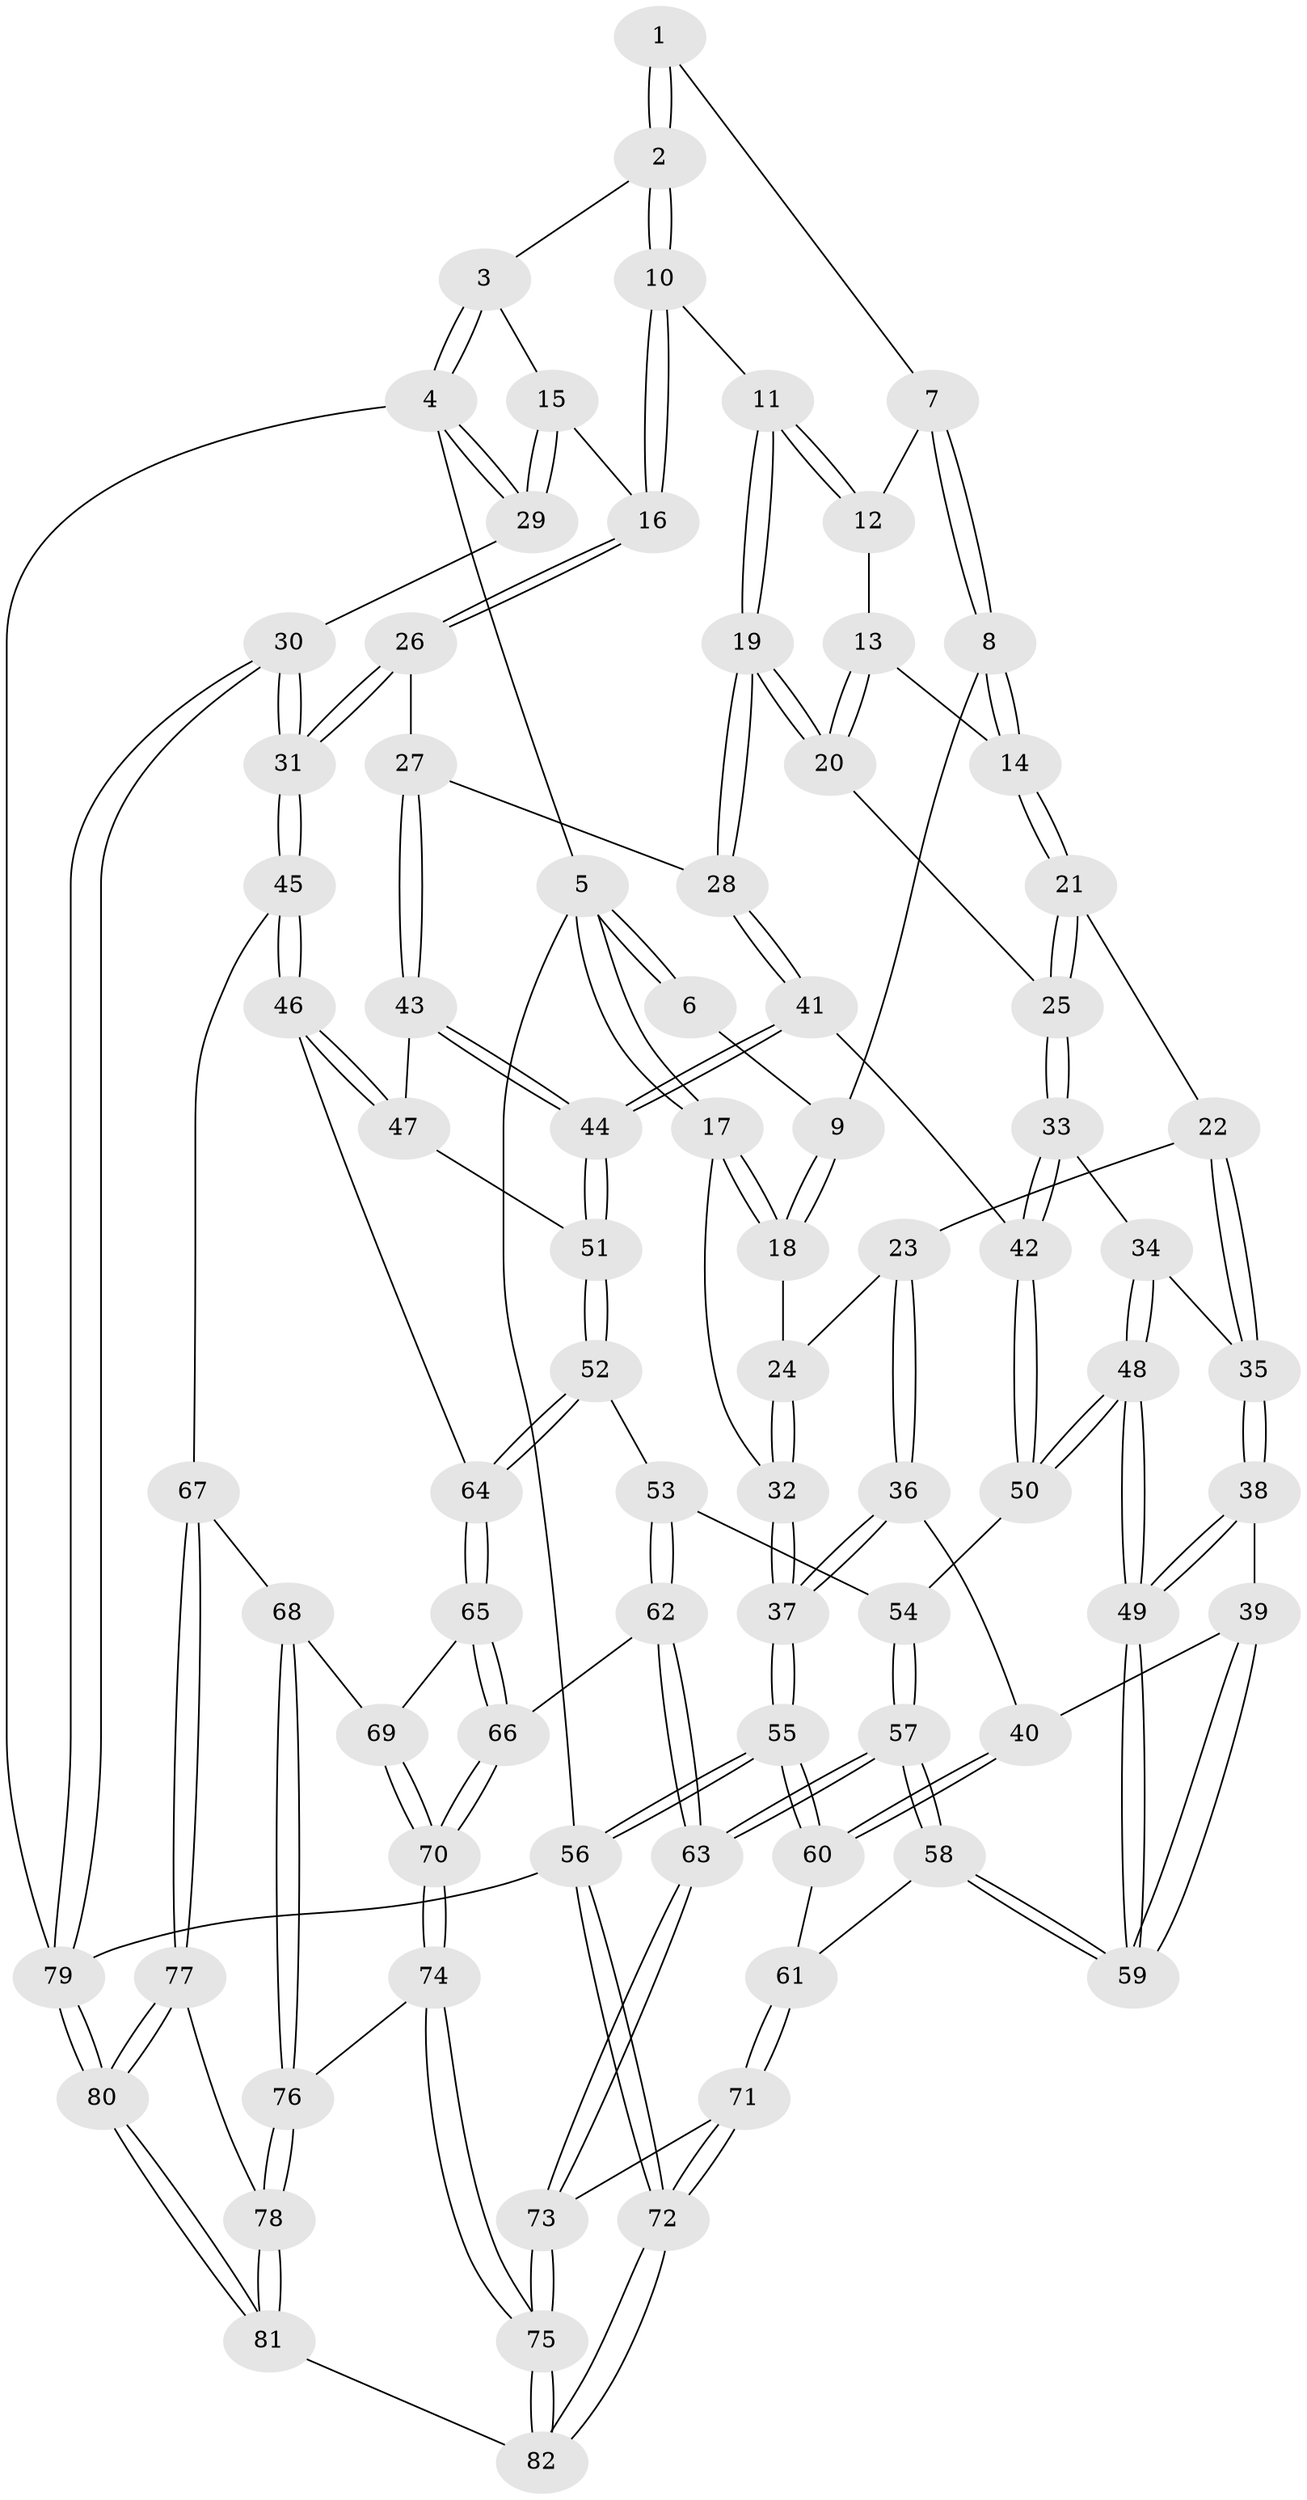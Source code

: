 // coarse degree distribution, {3: 0.23076923076923078, 4: 0.5, 2: 0.11538461538461539, 5: 0.15384615384615385}
// Generated by graph-tools (version 1.1) at 2025/38/03/04/25 23:38:37]
// undirected, 82 vertices, 202 edges
graph export_dot {
  node [color=gray90,style=filled];
  1 [pos="+0.3642346751784702+0"];
  2 [pos="+0.6680976781536003+0"];
  3 [pos="+0.7287855925356043+0"];
  4 [pos="+1+0"];
  5 [pos="+0+0"];
  6 [pos="+0.2673453408657924+0"];
  7 [pos="+0.3570505541376398+0"];
  8 [pos="+0.27711094179682966+0.15249100789152825"];
  9 [pos="+0.18930558156377533+0.10230575364959552"];
  10 [pos="+0.6367722867923062+0.10787494584375089"];
  11 [pos="+0.6007753267207552+0.1616676159992288"];
  12 [pos="+0.4177220208755001+0.09651425438728892"];
  13 [pos="+0.3907485948380668+0.15271709230104188"];
  14 [pos="+0.28290190052590236+0.17282490675167717"];
  15 [pos="+0.8983848986034225+0.22572810398426393"];
  16 [pos="+0.867097391334312+0.2365947300396645"];
  17 [pos="+0+0"];
  18 [pos="+0.010382514017700907+0.11705339532470087"];
  19 [pos="+0.5519116241875315+0.2902266932486808"];
  20 [pos="+0.5454513117103186+0.29097211419274055"];
  21 [pos="+0.27504541583646835+0.21918549719289004"];
  22 [pos="+0.20969444300853182+0.30836404710195914"];
  23 [pos="+0.20200012914028048+0.31009061054888654"];
  24 [pos="+0.16491254500193303+0.2824149919606886"];
  25 [pos="+0.5285422198163948+0.2967129990022601"];
  26 [pos="+0.7928630368773903+0.3495735320688786"];
  27 [pos="+0.7252550826376093+0.3708423627074006"];
  28 [pos="+0.5622142715221032+0.3034184092507309"];
  29 [pos="+1+0.20569042134392918"];
  30 [pos="+1+0.5814933142221415"];
  31 [pos="+1+0.5863515490981369"];
  32 [pos="+0+0.35658587389553437"];
  33 [pos="+0.38595802452034156+0.3996030488534848"];
  34 [pos="+0.360913640465783+0.40910007280354627"];
  35 [pos="+0.33542481381081835+0.401903681091181"];
  36 [pos="+0.09332459088416069+0.47072433381239176"];
  37 [pos="+0+0.5015836240921862"];
  38 [pos="+0.26266492111603074+0.48551885385097554"];
  39 [pos="+0.18222336425696473+0.5278570648019374"];
  40 [pos="+0.14981329094325693+0.5201766008369343"];
  41 [pos="+0.5627246404139645+0.46836704711011795"];
  42 [pos="+0.48021577358751777+0.5095064215906397"];
  43 [pos="+0.725258483907983+0.4134771839480185"];
  44 [pos="+0.604669947841487+0.5350694621531084"];
  45 [pos="+0.8982422264071326+0.626574841285828"];
  46 [pos="+0.8368740866570039+0.5910266398931892"];
  47 [pos="+0.7531173399315628+0.52968015829859"];
  48 [pos="+0.36836716409993914+0.5622748014739922"];
  49 [pos="+0.3549119742349158+0.5828069281140522"];
  50 [pos="+0.45927697924393723+0.5460533085243986"];
  51 [pos="+0.6118537004395839+0.5559715644581015"];
  52 [pos="+0.6094281062484774+0.5647515700800056"];
  53 [pos="+0.5338890240055169+0.594816569936786"];
  54 [pos="+0.4838695555781595+0.5735656430506655"];
  55 [pos="+0+0.741151220503758"];
  56 [pos="+0+1"];
  57 [pos="+0.41084515237771313+0.7419270457113075"];
  58 [pos="+0.3288668579528407+0.6503144671746203"];
  59 [pos="+0.32812796500282404+0.640697937853048"];
  60 [pos="+0.14650814685971167+0.6775954338275666"];
  61 [pos="+0.19819700559650597+0.7107634594117864"];
  62 [pos="+0.48821090990341964+0.7166948976015867"];
  63 [pos="+0.42225344093864003+0.7585497711413819"];
  64 [pos="+0.6279804433427336+0.6195732345687512"];
  65 [pos="+0.6324393411972536+0.653009981166874"];
  66 [pos="+0.535056541233906+0.7083360052632469"];
  67 [pos="+0.8834830557976717+0.6435671202417661"];
  68 [pos="+0.8694724383896494+0.651187199808263"];
  69 [pos="+0.6691467838745685+0.6908757250189047"];
  70 [pos="+0.6571122684105822+0.7859319655060902"];
  71 [pos="+0.19070436243856614+0.7797569967119307"];
  72 [pos="+0+1"];
  73 [pos="+0.4245186674208176+0.907565787365634"];
  74 [pos="+0.6634004930335256+0.8281816138619844"];
  75 [pos="+0.4349877787373955+0.9489388866132712"];
  76 [pos="+0.7054863848724495+0.8403705154233413"];
  77 [pos="+0.8673988503296609+0.7913879304260473"];
  78 [pos="+0.7832486708796459+0.9185208023331088"];
  79 [pos="+1+1"];
  80 [pos="+1+1"];
  81 [pos="+0.9311082304090056+1"];
  82 [pos="+0.40906067995234735+1"];
  1 -- 2;
  1 -- 2;
  1 -- 7;
  2 -- 3;
  2 -- 10;
  2 -- 10;
  3 -- 4;
  3 -- 4;
  3 -- 15;
  4 -- 5;
  4 -- 29;
  4 -- 29;
  4 -- 79;
  5 -- 6;
  5 -- 6;
  5 -- 17;
  5 -- 17;
  5 -- 56;
  6 -- 9;
  7 -- 8;
  7 -- 8;
  7 -- 12;
  8 -- 9;
  8 -- 14;
  8 -- 14;
  9 -- 18;
  9 -- 18;
  10 -- 11;
  10 -- 16;
  10 -- 16;
  11 -- 12;
  11 -- 12;
  11 -- 19;
  11 -- 19;
  12 -- 13;
  13 -- 14;
  13 -- 20;
  13 -- 20;
  14 -- 21;
  14 -- 21;
  15 -- 16;
  15 -- 29;
  15 -- 29;
  16 -- 26;
  16 -- 26;
  17 -- 18;
  17 -- 18;
  17 -- 32;
  18 -- 24;
  19 -- 20;
  19 -- 20;
  19 -- 28;
  19 -- 28;
  20 -- 25;
  21 -- 22;
  21 -- 25;
  21 -- 25;
  22 -- 23;
  22 -- 35;
  22 -- 35;
  23 -- 24;
  23 -- 36;
  23 -- 36;
  24 -- 32;
  24 -- 32;
  25 -- 33;
  25 -- 33;
  26 -- 27;
  26 -- 31;
  26 -- 31;
  27 -- 28;
  27 -- 43;
  27 -- 43;
  28 -- 41;
  28 -- 41;
  29 -- 30;
  30 -- 31;
  30 -- 31;
  30 -- 79;
  30 -- 79;
  31 -- 45;
  31 -- 45;
  32 -- 37;
  32 -- 37;
  33 -- 34;
  33 -- 42;
  33 -- 42;
  34 -- 35;
  34 -- 48;
  34 -- 48;
  35 -- 38;
  35 -- 38;
  36 -- 37;
  36 -- 37;
  36 -- 40;
  37 -- 55;
  37 -- 55;
  38 -- 39;
  38 -- 49;
  38 -- 49;
  39 -- 40;
  39 -- 59;
  39 -- 59;
  40 -- 60;
  40 -- 60;
  41 -- 42;
  41 -- 44;
  41 -- 44;
  42 -- 50;
  42 -- 50;
  43 -- 44;
  43 -- 44;
  43 -- 47;
  44 -- 51;
  44 -- 51;
  45 -- 46;
  45 -- 46;
  45 -- 67;
  46 -- 47;
  46 -- 47;
  46 -- 64;
  47 -- 51;
  48 -- 49;
  48 -- 49;
  48 -- 50;
  48 -- 50;
  49 -- 59;
  49 -- 59;
  50 -- 54;
  51 -- 52;
  51 -- 52;
  52 -- 53;
  52 -- 64;
  52 -- 64;
  53 -- 54;
  53 -- 62;
  53 -- 62;
  54 -- 57;
  54 -- 57;
  55 -- 56;
  55 -- 56;
  55 -- 60;
  55 -- 60;
  56 -- 72;
  56 -- 72;
  56 -- 79;
  57 -- 58;
  57 -- 58;
  57 -- 63;
  57 -- 63;
  58 -- 59;
  58 -- 59;
  58 -- 61;
  60 -- 61;
  61 -- 71;
  61 -- 71;
  62 -- 63;
  62 -- 63;
  62 -- 66;
  63 -- 73;
  63 -- 73;
  64 -- 65;
  64 -- 65;
  65 -- 66;
  65 -- 66;
  65 -- 69;
  66 -- 70;
  66 -- 70;
  67 -- 68;
  67 -- 77;
  67 -- 77;
  68 -- 69;
  68 -- 76;
  68 -- 76;
  69 -- 70;
  69 -- 70;
  70 -- 74;
  70 -- 74;
  71 -- 72;
  71 -- 72;
  71 -- 73;
  72 -- 82;
  72 -- 82;
  73 -- 75;
  73 -- 75;
  74 -- 75;
  74 -- 75;
  74 -- 76;
  75 -- 82;
  75 -- 82;
  76 -- 78;
  76 -- 78;
  77 -- 78;
  77 -- 80;
  77 -- 80;
  78 -- 81;
  78 -- 81;
  79 -- 80;
  79 -- 80;
  80 -- 81;
  80 -- 81;
  81 -- 82;
}
